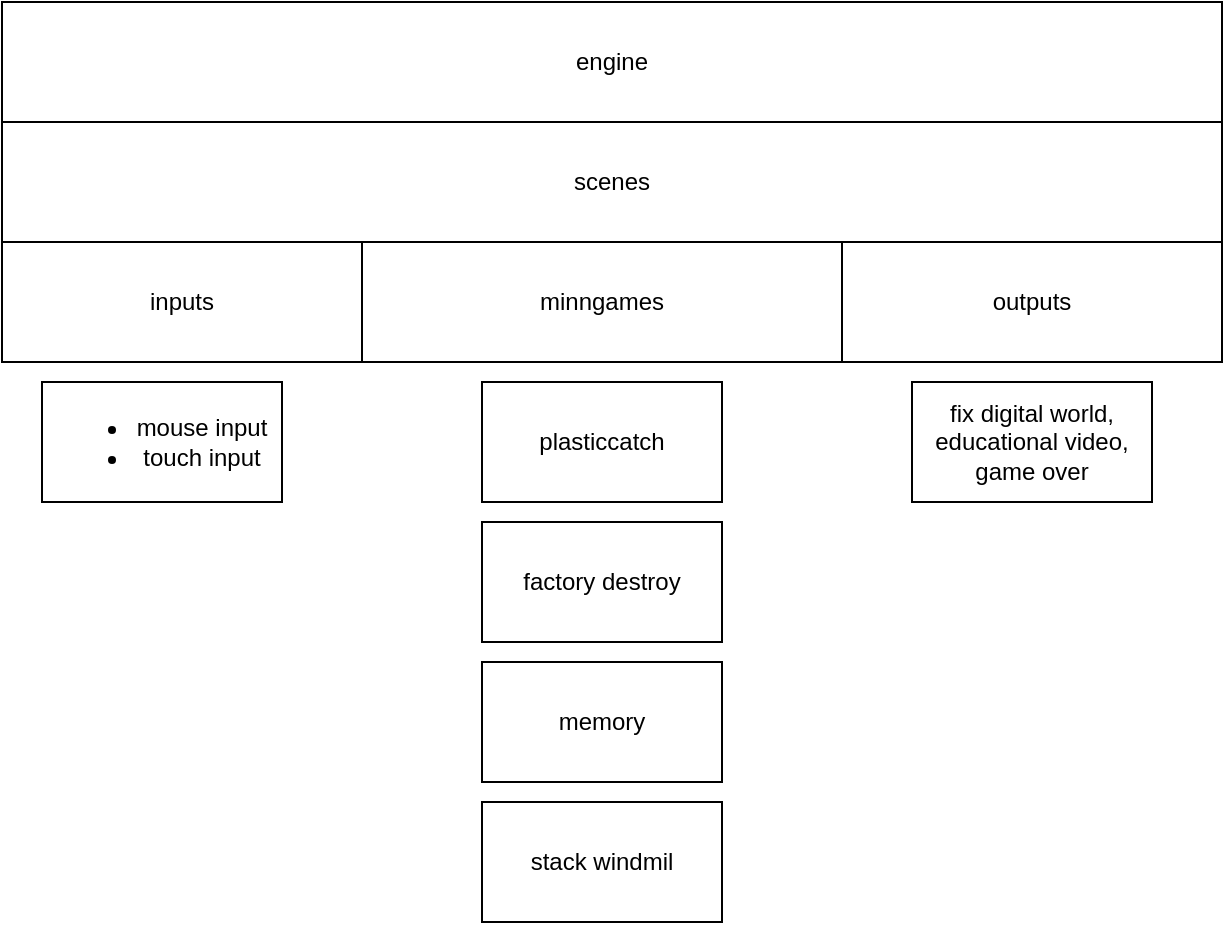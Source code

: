 <mxfile version="23.1.6" type="github">
  <diagram name="Page-1" id="TQ3RvjuryefRvW5htU28">
    <mxGraphModel dx="1180" dy="753" grid="1" gridSize="10" guides="1" tooltips="1" connect="1" arrows="1" fold="1" page="1" pageScale="1" pageWidth="827" pageHeight="1169" math="0" shadow="0">
      <root>
        <mxCell id="0" />
        <mxCell id="1" parent="0" />
        <mxCell id="2Baxp5Ye8EafHjWzXj3a-1" value="engine" style="rounded=0;whiteSpace=wrap;html=1;" vertex="1" parent="1">
          <mxGeometry x="100" y="110" width="610" height="60" as="geometry" />
        </mxCell>
        <mxCell id="2Baxp5Ye8EafHjWzXj3a-4" value="scenes" style="rounded=0;whiteSpace=wrap;html=1;" vertex="1" parent="1">
          <mxGeometry x="100" y="170" width="610" height="60" as="geometry" />
        </mxCell>
        <mxCell id="2Baxp5Ye8EafHjWzXj3a-5" value="inputs" style="rounded=0;whiteSpace=wrap;html=1;" vertex="1" parent="1">
          <mxGeometry x="100" y="230" width="180" height="60" as="geometry" />
        </mxCell>
        <mxCell id="2Baxp5Ye8EafHjWzXj3a-6" value="minngames" style="rounded=0;whiteSpace=wrap;html=1;" vertex="1" parent="1">
          <mxGeometry x="280" y="230" width="240" height="60" as="geometry" />
        </mxCell>
        <mxCell id="2Baxp5Ye8EafHjWzXj3a-7" value="outputs" style="rounded=0;whiteSpace=wrap;html=1;" vertex="1" parent="1">
          <mxGeometry x="520" y="230" width="190" height="60" as="geometry" />
        </mxCell>
        <mxCell id="2Baxp5Ye8EafHjWzXj3a-8" value="&lt;ul&gt;&lt;li&gt;mouse input&lt;/li&gt;&lt;li&gt;touch input&lt;/li&gt;&lt;/ul&gt;" style="rounded=0;whiteSpace=wrap;html=1;" vertex="1" parent="1">
          <mxGeometry x="120" y="300" width="120" height="60" as="geometry" />
        </mxCell>
        <mxCell id="2Baxp5Ye8EafHjWzXj3a-9" value="plasticcatch" style="rounded=0;whiteSpace=wrap;html=1;" vertex="1" parent="1">
          <mxGeometry x="340" y="300" width="120" height="60" as="geometry" />
        </mxCell>
        <mxCell id="2Baxp5Ye8EafHjWzXj3a-10" value="memory" style="rounded=0;whiteSpace=wrap;html=1;" vertex="1" parent="1">
          <mxGeometry x="340" y="440" width="120" height="60" as="geometry" />
        </mxCell>
        <mxCell id="2Baxp5Ye8EafHjWzXj3a-11" value="factory destroy" style="rounded=0;whiteSpace=wrap;html=1;" vertex="1" parent="1">
          <mxGeometry x="340" y="370" width="120" height="60" as="geometry" />
        </mxCell>
        <mxCell id="2Baxp5Ye8EafHjWzXj3a-12" value="stack windmil" style="rounded=0;whiteSpace=wrap;html=1;" vertex="1" parent="1">
          <mxGeometry x="340" y="510" width="120" height="60" as="geometry" />
        </mxCell>
        <mxCell id="2Baxp5Ye8EafHjWzXj3a-16" value="&lt;span style=&quot;background-color: initial;&quot;&gt;fix digital world, educational video, game over&lt;/span&gt;" style="rounded=0;whiteSpace=wrap;html=1;align=center;" vertex="1" parent="1">
          <mxGeometry x="555" y="300" width="120" height="60" as="geometry" />
        </mxCell>
      </root>
    </mxGraphModel>
  </diagram>
</mxfile>
